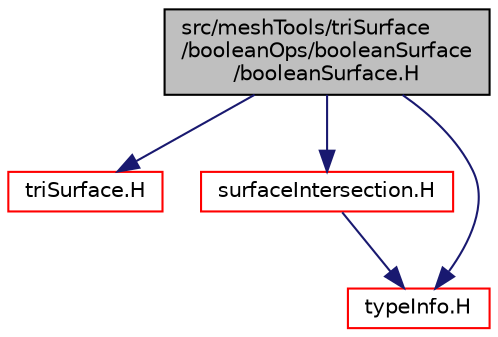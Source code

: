digraph "src/meshTools/triSurface/booleanOps/booleanSurface/booleanSurface.H"
{
  bgcolor="transparent";
  edge [fontname="Helvetica",fontsize="10",labelfontname="Helvetica",labelfontsize="10"];
  node [fontname="Helvetica",fontsize="10",shape=record];
  Node0 [label="src/meshTools/triSurface\l/booleanOps/booleanSurface\l/booleanSurface.H",height=0.2,width=0.4,color="black", fillcolor="grey75", style="filled", fontcolor="black"];
  Node0 -> Node1 [color="midnightblue",fontsize="10",style="solid",fontname="Helvetica"];
  Node1 [label="triSurface.H",height=0.2,width=0.4,color="red",URL="$a17525.html"];
  Node0 -> Node180 [color="midnightblue",fontsize="10",style="solid",fontname="Helvetica"];
  Node180 [label="surfaceIntersection.H",height=0.2,width=0.4,color="red",URL="$a08894.html"];
  Node180 -> Node139 [color="midnightblue",fontsize="10",style="solid",fontname="Helvetica"];
  Node139 [label="typeInfo.H",height=0.2,width=0.4,color="red",URL="$a10055.html"];
  Node0 -> Node139 [color="midnightblue",fontsize="10",style="solid",fontname="Helvetica"];
}
